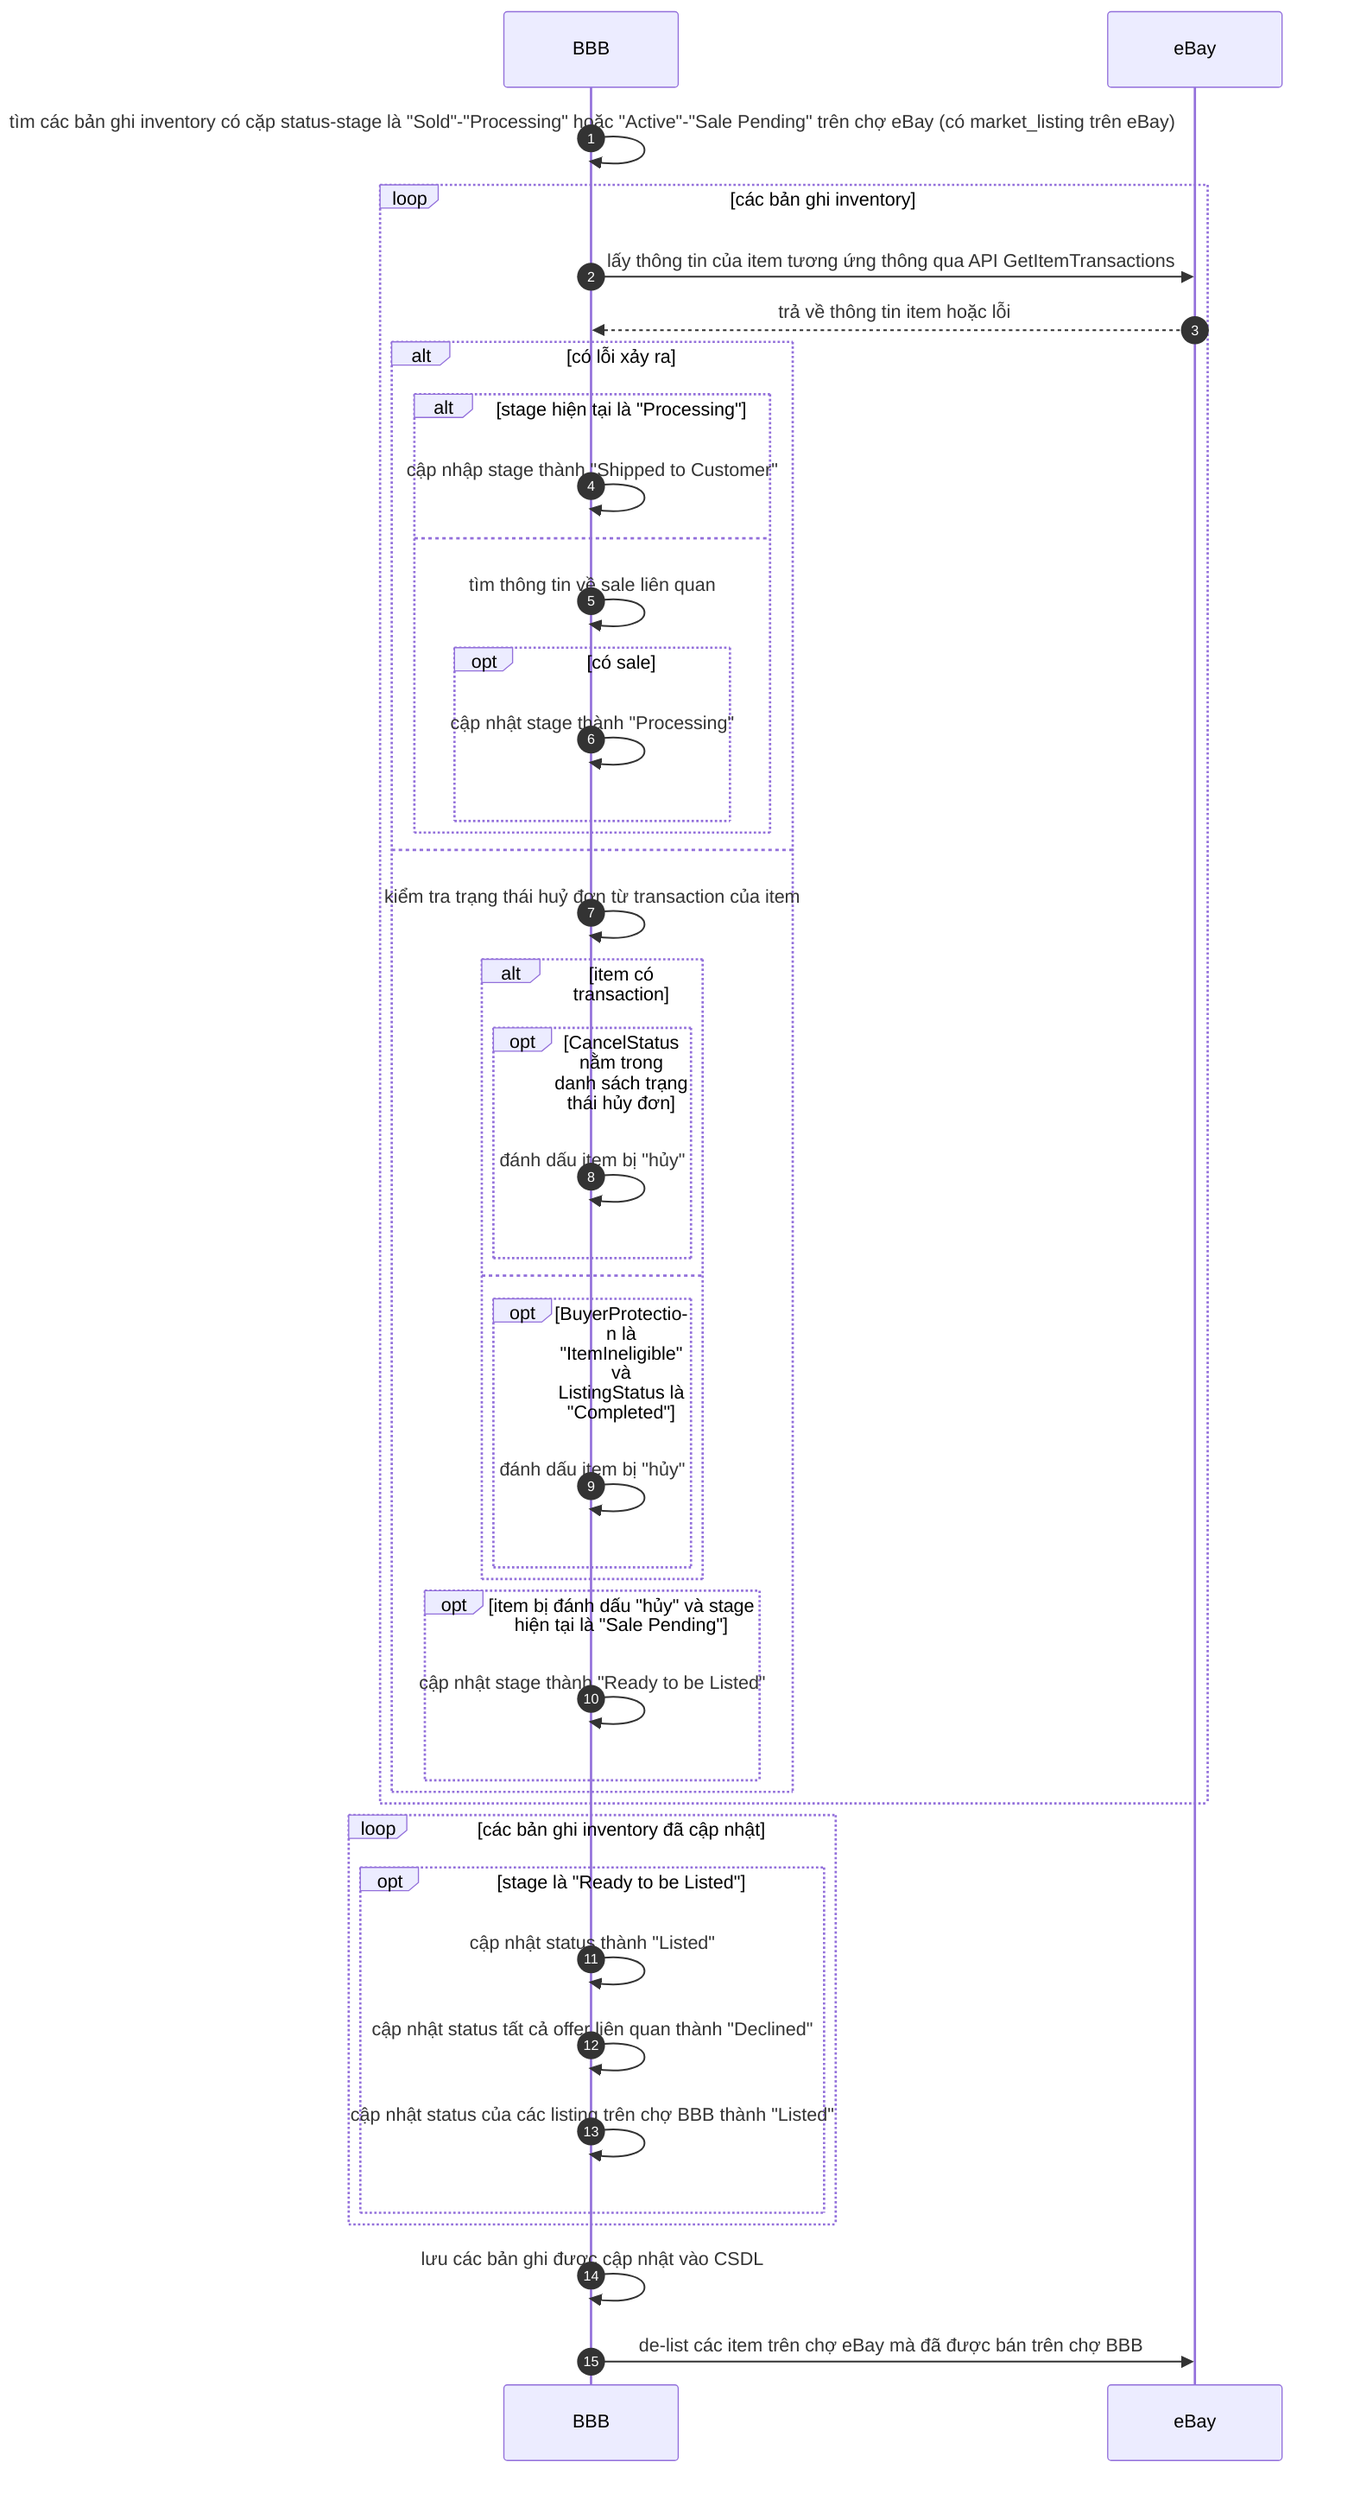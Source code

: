 sequenceDiagram
    autonumber
    BBB->>BBB: tìm các bản ghi inventory có cặp status-stage là "Sold"-"Processing" hoặc "Active"-"Sale Pending" trên chợ eBay (có market_listing trên eBay)
    loop các bản ghi inventory
        BBB->>eBay: lấy thông tin của item tương ứng thông qua API GetItemTransactions
        eBay-->>BBB: trả về thông tin item hoặc lỗi
        alt có lỗi xảy ra
            alt stage hiện tại là "Processing"
                BBB->>BBB: cập nhập stage thành "Shipped to Customer"
            else
                BBB->>BBB: tìm thông tin về sale liên quan
                opt có sale
                    BBB->>BBB: cập nhật stage thành "Processing"
                end
            end
        else
            BBB->>BBB: kiểm tra trạng thái huỷ đơn từ transaction của item
            alt item có transaction
                opt CancelStatus nằm trong danh sách trạng thái hủy đơn
                    BBB->>BBB: đánh dấu item bị "hủy"
                end
            else
                opt BuyerProtection là "ItemIneligible" và ListingStatus là "Completed"
                    BBB->>BBB: đánh dấu item bị "hủy"
                end
            end
            opt item bị đánh dấu "hủy" và stage hiện tại là "Sale Pending"
                BBB->>BBB: cập nhật stage thành "Ready to be Listed"
            end
        end
    end

    loop các bản ghi inventory đã cập nhật
        opt stage là "Ready to be Listed"
            BBB->>BBB: cập nhật status thành "Listed"
            BBB->>BBB: cập nhật status tất cả offer liên quan thành "Declined"
            BBB->>BBB: cập nhật status của các listing trên chợ BBB thành "Listed"
        end
    end
    BBB->>BBB: lưu các bản ghi được cập nhật vào CSDL

    BBB->>eBay: de-list các item trên chợ eBay mà đã được bán trên chợ BBB